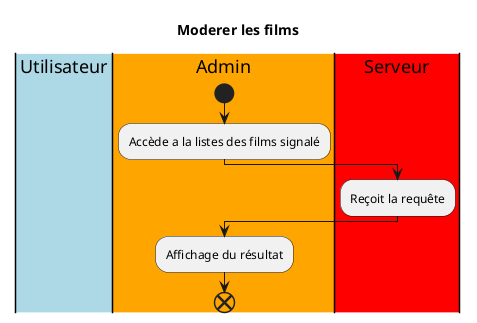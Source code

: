 @startuml "CineCourt"
title "Moderer les films"

|#LightBlue|Utilisateur|
|#Orange|Admin|
|#Red|Serveur|

    |Admin|
    start
    :Accède a la listes des films signalé;
    |Serveur|
    :Reçoit la requête;
    |Admin|
    :Affichage du résultat;
    end
@enduml